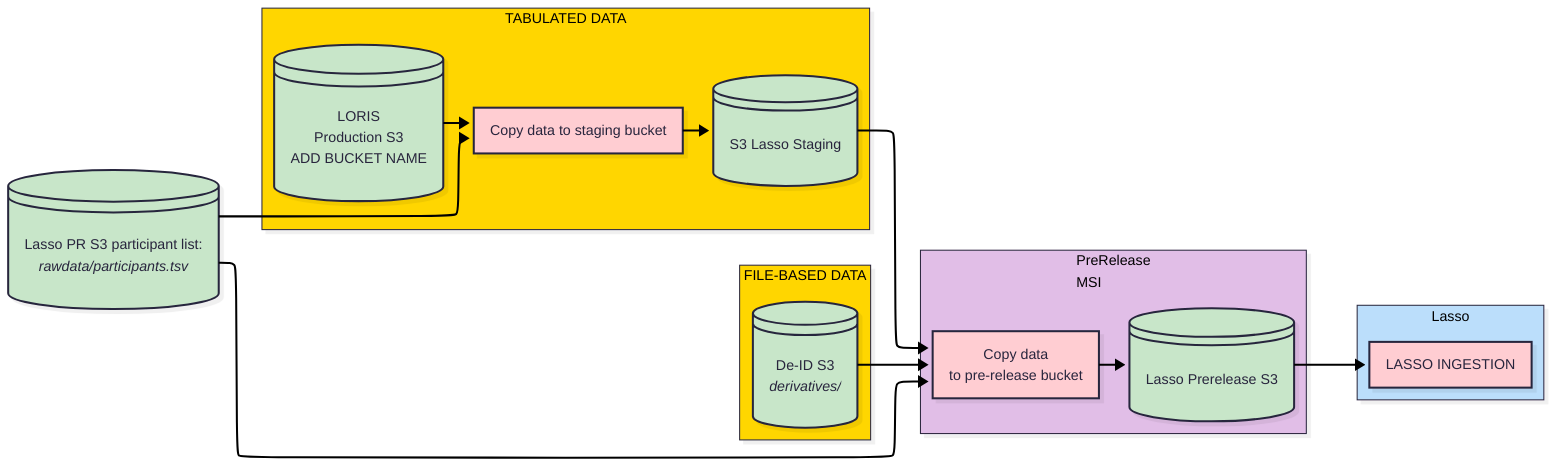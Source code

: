 ---
config:
  layout: elk
  look: neo
  theme: redux
---
flowchart LR
 subgraph s5["PreRelease<br>MSI"]
        n35["Copy data<br>to pre-release bucket"]
        n36@{ label: "<span style=\"background-color:\">Lasso Prerelease S3</span>" }
  end
 subgraph s6["Lasso"]
        n40["LASSO INGESTION"]
  end
 subgraph s7["FILE-BASED DATA"]
        n45@{ label: "<span style=\"text-wrap-mode:\">De-ID S3</span><br style=\"text-wrap-mode:\"><i style=\"text-wrap-mode:\">derivatives/</i>" }
  end
 subgraph s8["TABULATED DATA"]
        n43["Copy data to staging bucket"]
        n44["S3 Lasso Staging"]
        n46@{ label: "<span style=\"text-wrap-mode:\">LORIS</span><br style=\"text-wrap-mode:\"><span style=\"text-wrap-mode:\">Production S3</span><br style=\"text-wrap-mode:\"><span style=\"text-wrap-mode:\">ADD BUCKET NAME</span>" }
  end
    n35 --> n36
    n36 --> n40
    n42@{ label: "<span style=\"--tw-scale-x:\">Lasso PR S3 participant list:</span><br style=\"--tw-scale-x:\"><span style=\"--tw-scale-x:\"><i>rawdata/participants.tsv</i></span>" } --> n35 & n43
    n43 --> n44
    n44 --> n35
    n45 --> n35
    n46 --> n43
    n35@{ shape: rect}
    n36@{ shape: disk}
    n40@{ shape: rect}
    n45@{ shape: disk}
    n44@{ shape: disk}
    n46@{ shape: disk}
    n42@{ shape: disk}
    style n35 fill:#FFCDD2
    style n36 fill:#C8E6C9
    style n40 fill:#FFCDD2
    style n45 fill:#C8E6C9
    style n43 fill:#FFCDD2
    style n44 fill:#C8E6C9
    style n46 fill:#C8E6C9
    style n42 fill:#C8E6C9
    style s5 fill:#E1BEE7
    style s6 fill:#BBDEFB
    style s8 fill:#FFD600
    style s7 fill:#FFD600